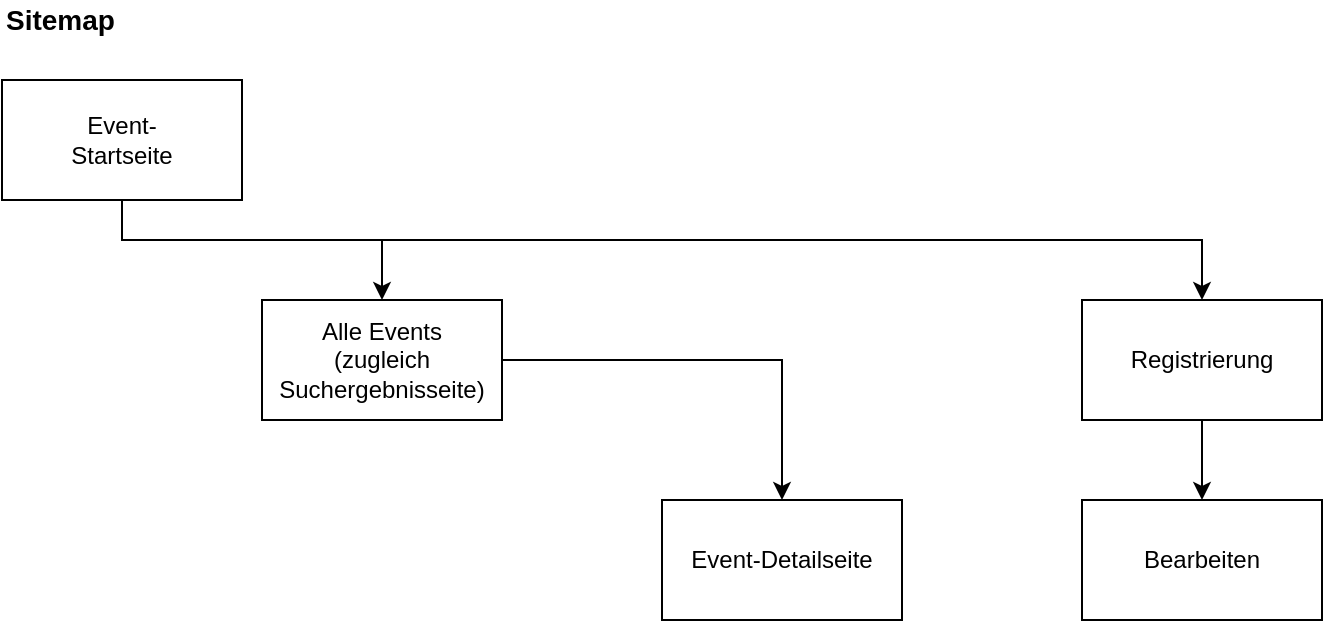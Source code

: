 <mxfile>
    <diagram id="vvBdfMr015Pf-CxKplJR" name="Page-1">
        <mxGraphModel dx="1113" dy="746" grid="1" gridSize="10" guides="1" tooltips="1" connect="1" arrows="1" fold="1" page="1" pageScale="1" pageWidth="850" pageHeight="1100" math="0" shadow="0">
            <root>
                <mxCell id="0"/>
                <mxCell id="1" parent="0"/>
                <mxCell id="8" style="edgeStyle=orthogonalEdgeStyle;rounded=0;orthogonalLoop=1;jettySize=auto;html=1;entryX=0.5;entryY=0;entryDx=0;entryDy=0;" parent="1" source="2" target="3" edge="1">
                    <mxGeometry relative="1" as="geometry">
                        <Array as="points">
                            <mxPoint x="110" y="160"/>
                            <mxPoint x="240" y="160"/>
                        </Array>
                    </mxGeometry>
                </mxCell>
                <mxCell id="9" style="edgeStyle=orthogonalEdgeStyle;rounded=0;orthogonalLoop=1;jettySize=auto;html=1;entryX=0.5;entryY=0;entryDx=0;entryDy=0;" parent="1" source="2" target="6" edge="1">
                    <mxGeometry relative="1" as="geometry">
                        <Array as="points">
                            <mxPoint x="110" y="160"/>
                            <mxPoint x="650" y="160"/>
                        </Array>
                    </mxGeometry>
                </mxCell>
                <mxCell id="2" value="Event-&lt;br&gt;Startseite" style="rounded=0;whiteSpace=wrap;html=1;" parent="1" vertex="1">
                    <mxGeometry x="50" y="80" width="120" height="60" as="geometry"/>
                </mxCell>
                <mxCell id="10" style="edgeStyle=orthogonalEdgeStyle;rounded=0;orthogonalLoop=1;jettySize=auto;html=1;entryX=0.5;entryY=0;entryDx=0;entryDy=0;" parent="1" source="3" target="4" edge="1">
                    <mxGeometry relative="1" as="geometry"/>
                </mxCell>
                <mxCell id="3" value="Alle Events&lt;br&gt;(zugleich Suchergebnisseite)" style="rounded=0;whiteSpace=wrap;html=1;" parent="1" vertex="1">
                    <mxGeometry x="180" y="190" width="120" height="60" as="geometry"/>
                </mxCell>
                <mxCell id="4" value="Event-Detailseite" style="rounded=0;whiteSpace=wrap;html=1;" parent="1" vertex="1">
                    <mxGeometry x="380" y="290" width="120" height="60" as="geometry"/>
                </mxCell>
                <mxCell id="11" style="edgeStyle=orthogonalEdgeStyle;rounded=0;orthogonalLoop=1;jettySize=auto;html=1;entryX=0.5;entryY=0;entryDx=0;entryDy=0;" parent="1" source="6" target="7" edge="1">
                    <mxGeometry relative="1" as="geometry"/>
                </mxCell>
                <mxCell id="6" value="Registrierung" style="rounded=0;whiteSpace=wrap;html=1;" parent="1" vertex="1">
                    <mxGeometry x="590" y="190" width="120" height="60" as="geometry"/>
                </mxCell>
                <mxCell id="7" value="Bearbeiten" style="rounded=0;whiteSpace=wrap;html=1;" parent="1" vertex="1">
                    <mxGeometry x="590" y="290" width="120" height="60" as="geometry"/>
                </mxCell>
                <mxCell id="66" value="&lt;font style=&quot;font-size: 14px&quot;&gt;&lt;b&gt;Sitemap&lt;/b&gt;&lt;/font&gt;" style="text;html=1;strokeColor=none;fillColor=none;align=left;verticalAlign=middle;whiteSpace=wrap;rounded=0;" parent="1" vertex="1">
                    <mxGeometry x="50" y="40" width="80" height="20" as="geometry"/>
                </mxCell>
            </root>
        </mxGraphModel>
    </diagram>
</mxfile>